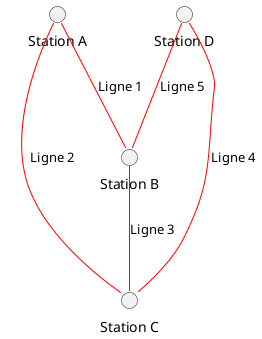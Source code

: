 @startuml

() "Station A" as A
() "Station B" as B
() "Station C" as C
() "Station D" as D

A -[#red]- B : Ligne 1
A -[#red]- C : Ligne 2
B -[#red]- C : Ligne 3
D -[#red]- C : Ligne 4
D -[#red]- B : Ligne 5

@enduml